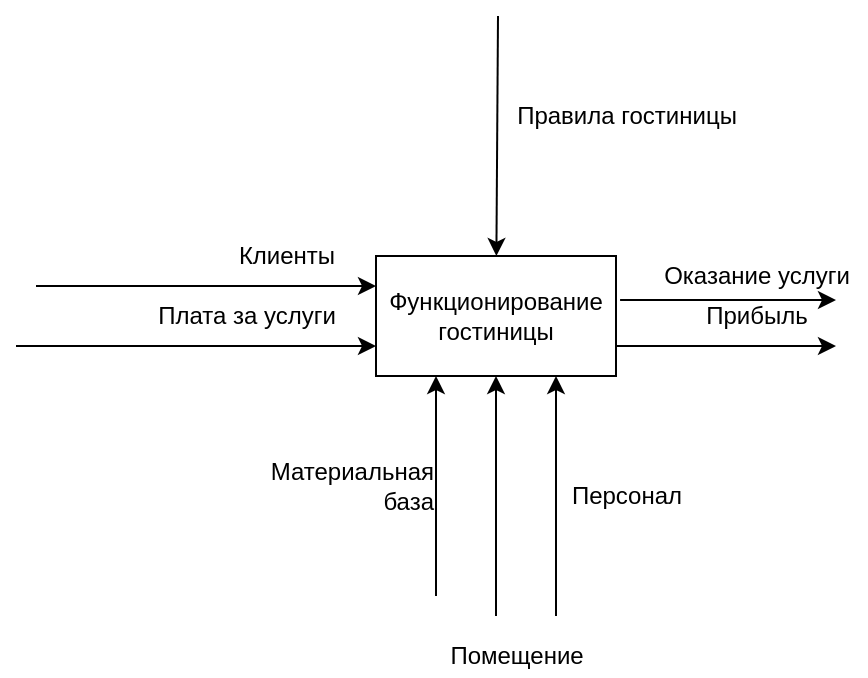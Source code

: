 <mxfile version="15.1.3" type="device"><diagram id="WchQJeiT9RD-9RFQefQW" name="Page-1"><mxGraphModel dx="1250" dy="628" grid="1" gridSize="10" guides="1" tooltips="1" connect="1" arrows="1" fold="1" page="1" pageScale="1" pageWidth="827" pageHeight="1169" math="0" shadow="0"><root><mxCell id="0"/><mxCell id="1" parent="0"/><mxCell id="wvXQ6sIurUwMblMR7eVQ-1" value="Функционирование гостиницы" style="rounded=0;whiteSpace=wrap;html=1;" vertex="1" parent="1"><mxGeometry x="150" y="300" width="120" height="60" as="geometry"/></mxCell><mxCell id="wvXQ6sIurUwMblMR7eVQ-2" value="" style="endArrow=classic;html=1;" edge="1" parent="1" target="wvXQ6sIurUwMblMR7eVQ-1"><mxGeometry width="50" height="50" relative="1" as="geometry"><mxPoint x="211" y="180" as="sourcePoint"/><mxPoint x="440" y="310" as="targetPoint"/></mxGeometry></mxCell><mxCell id="wvXQ6sIurUwMblMR7eVQ-3" value="Правила гостиницы" style="text;html=1;align=center;verticalAlign=middle;resizable=0;points=[];autosize=1;strokeColor=none;fillColor=none;" vertex="1" parent="1"><mxGeometry x="210" y="220" width="130" height="20" as="geometry"/></mxCell><mxCell id="wvXQ6sIurUwMblMR7eVQ-4" value="Оказание услуги" style="text;html=1;align=center;verticalAlign=middle;resizable=0;points=[];autosize=1;strokeColor=none;fillColor=none;" vertex="1" parent="1"><mxGeometry x="285" y="300" width="110" height="20" as="geometry"/></mxCell><mxCell id="wvXQ6sIurUwMblMR7eVQ-5" value="" style="endArrow=classic;html=1;exitX=1.017;exitY=0.367;exitDx=0;exitDy=0;exitPerimeter=0;" edge="1" parent="1" source="wvXQ6sIurUwMblMR7eVQ-1"><mxGeometry width="50" height="50" relative="1" as="geometry"><mxPoint x="280" y="350" as="sourcePoint"/><mxPoint x="380" y="322" as="targetPoint"/></mxGeometry></mxCell><mxCell id="wvXQ6sIurUwMblMR7eVQ-6" value="" style="endArrow=classic;html=1;exitX=1;exitY=0.75;exitDx=0;exitDy=0;" edge="1" parent="1" source="wvXQ6sIurUwMblMR7eVQ-1"><mxGeometry width="50" height="50" relative="1" as="geometry"><mxPoint x="282.04" y="350.02" as="sourcePoint"/><mxPoint x="380" y="345" as="targetPoint"/></mxGeometry></mxCell><mxCell id="wvXQ6sIurUwMblMR7eVQ-7" value="Прибыль" style="text;html=1;align=center;verticalAlign=middle;resizable=0;points=[];autosize=1;strokeColor=none;fillColor=none;" vertex="1" parent="1"><mxGeometry x="305" y="320" width="70" height="20" as="geometry"/></mxCell><mxCell id="wvXQ6sIurUwMblMR7eVQ-8" value="" style="endArrow=classic;html=1;entryX=0;entryY=0.25;entryDx=0;entryDy=0;" edge="1" parent="1" target="wvXQ6sIurUwMblMR7eVQ-1"><mxGeometry width="50" height="50" relative="1" as="geometry"><mxPoint x="-20" y="315" as="sourcePoint"/><mxPoint x="310" y="300" as="targetPoint"/></mxGeometry></mxCell><mxCell id="wvXQ6sIurUwMblMR7eVQ-9" value="Клиенты" style="text;html=1;align=center;verticalAlign=middle;resizable=0;points=[];autosize=1;strokeColor=none;fillColor=none;" vertex="1" parent="1"><mxGeometry x="70" y="290" width="70" height="20" as="geometry"/></mxCell><mxCell id="wvXQ6sIurUwMblMR7eVQ-10" value="" style="endArrow=classic;html=1;entryX=0;entryY=0.75;entryDx=0;entryDy=0;" edge="1" parent="1" target="wvXQ6sIurUwMblMR7eVQ-1"><mxGeometry width="50" height="50" relative="1" as="geometry"><mxPoint x="-30" y="345" as="sourcePoint"/><mxPoint x="140" y="350" as="targetPoint"/></mxGeometry></mxCell><mxCell id="wvXQ6sIurUwMblMR7eVQ-11" value="Плата за услуги" style="text;html=1;align=center;verticalAlign=middle;resizable=0;points=[];autosize=1;strokeColor=none;fillColor=none;" vertex="1" parent="1"><mxGeometry x="30" y="320" width="110" height="20" as="geometry"/></mxCell><mxCell id="wvXQ6sIurUwMblMR7eVQ-12" value="&lt;div&gt;&lt;span&gt;Материальная&lt;/span&gt;&lt;/div&gt;&lt;div&gt;&lt;span&gt;база&lt;/span&gt;&lt;/div&gt;" style="text;html=1;align=right;verticalAlign=middle;resizable=0;points=[];autosize=1;strokeColor=none;fillColor=none;" vertex="1" parent="1"><mxGeometry x="80" y="400" width="100" height="30" as="geometry"/></mxCell><mxCell id="wvXQ6sIurUwMblMR7eVQ-13" value="" style="endArrow=classic;html=1;entryX=0.25;entryY=1;entryDx=0;entryDy=0;" edge="1" parent="1" target="wvXQ6sIurUwMblMR7eVQ-1"><mxGeometry width="50" height="50" relative="1" as="geometry"><mxPoint x="180" y="470" as="sourcePoint"/><mxPoint x="110" y="290" as="targetPoint"/></mxGeometry></mxCell><mxCell id="wvXQ6sIurUwMblMR7eVQ-14" value="" style="endArrow=classic;html=1;entryX=0.5;entryY=1;entryDx=0;entryDy=0;" edge="1" parent="1" target="wvXQ6sIurUwMblMR7eVQ-1"><mxGeometry width="50" height="50" relative="1" as="geometry"><mxPoint x="210" y="480" as="sourcePoint"/><mxPoint x="200" y="370" as="targetPoint"/></mxGeometry></mxCell><mxCell id="wvXQ6sIurUwMblMR7eVQ-15" value="Помещение" style="text;html=1;align=center;verticalAlign=middle;resizable=0;points=[];autosize=1;strokeColor=none;fillColor=none;" vertex="1" parent="1"><mxGeometry x="180" y="490" width="80" height="20" as="geometry"/></mxCell><mxCell id="wvXQ6sIurUwMblMR7eVQ-16" value="" style="endArrow=classic;html=1;entryX=0.75;entryY=1;entryDx=0;entryDy=0;" edge="1" parent="1" target="wvXQ6sIurUwMblMR7eVQ-1"><mxGeometry width="50" height="50" relative="1" as="geometry"><mxPoint x="240" y="480" as="sourcePoint"/><mxPoint x="160" y="290" as="targetPoint"/></mxGeometry></mxCell><mxCell id="wvXQ6sIurUwMblMR7eVQ-17" value="Персонал" style="text;html=1;align=center;verticalAlign=middle;resizable=0;points=[];autosize=1;strokeColor=none;fillColor=none;" vertex="1" parent="1"><mxGeometry x="240" y="410" width="70" height="20" as="geometry"/></mxCell></root></mxGraphModel></diagram></mxfile>